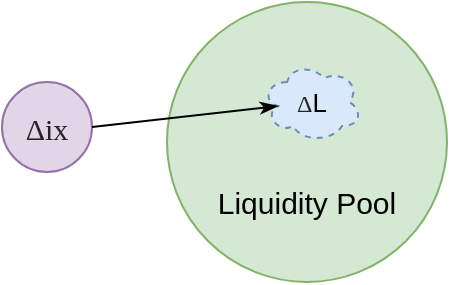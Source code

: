 <mxfile version="27.1.5">
  <diagram name="Page-1" id="ZdXn2VTpGKBQTrUOrqVS">
    <mxGraphModel dx="795" dy="667" grid="1" gridSize="10" guides="1" tooltips="1" connect="1" arrows="1" fold="1" page="1" pageScale="1" pageWidth="850" pageHeight="1100" math="0" shadow="0">
      <root>
        <mxCell id="0" />
        <mxCell id="1" parent="0" />
        <mxCell id="y6F0W59Wb2HbK9nUB39n-43" value="" style="ellipse;whiteSpace=wrap;html=1;aspect=fixed;fillColor=#d5e8d4;strokeColor=#82b366;" parent="1" vertex="1">
          <mxGeometry x="342.5" y="190" width="140" height="140" as="geometry" />
        </mxCell>
        <mxCell id="y6F0W59Wb2HbK9nUB39n-44" value="&lt;span style=&quot;color: rgb(36, 36, 36); font-family: source-serif-pro, Georgia, Cambria, &amp;quot;Times New Roman&amp;quot;, Times, serif; letter-spacing: -0.06px; text-align: start; background-color: rgb(218, 232, 252);&quot;&gt;&lt;font&gt;Δ&lt;/font&gt;&lt;/span&gt;&lt;font style=&quot;font-size: 13px;&quot;&gt;L&lt;/font&gt;" style="ellipse;shape=cloud;whiteSpace=wrap;html=1;dashed=1;fillColor=#dae8fc;strokeColor=#6c8ebf;" parent="1" vertex="1">
          <mxGeometry x="390" y="220" width="50" height="40" as="geometry" />
        </mxCell>
        <mxCell id="y6F0W59Wb2HbK9nUB39n-45" value="&lt;font style=&quot;font-size: 15px;&quot;&gt;&lt;span style=&quot;color: rgb(36, 36, 36); font-family: source-serif-pro, Georgia, Cambria, &amp;quot;Times New Roman&amp;quot;, Times, serif; letter-spacing: -0.06px; text-align: start; background-color: rgb(225, 213, 231);&quot;&gt;&lt;font style=&quot;&quot;&gt;Δ&lt;/font&gt;&lt;/span&gt;&lt;span style=&quot;color: rgb(36, 36, 36); font-family: source-serif-pro, Georgia, Cambria, &amp;quot;Times New Roman&amp;quot;, Times, serif; letter-spacing: -0.06px; text-align: start; background-color: rgb(225, 213, 231);&quot;&gt;ix&lt;/span&gt;&lt;/font&gt;" style="ellipse;whiteSpace=wrap;html=1;aspect=fixed;fillColor=#e1d5e7;strokeColor=#9673a6;" parent="1" vertex="1">
          <mxGeometry x="260" y="230" width="45" height="45" as="geometry" />
        </mxCell>
        <mxCell id="y6F0W59Wb2HbK9nUB39n-46" value="" style="endArrow=classicThin;html=1;rounded=0;entryX=0.16;entryY=0.55;entryDx=0;entryDy=0;entryPerimeter=0;endFill=1;exitX=1;exitY=0.5;exitDx=0;exitDy=0;" parent="1" source="y6F0W59Wb2HbK9nUB39n-45" target="y6F0W59Wb2HbK9nUB39n-44" edge="1">
          <mxGeometry width="50" height="50" relative="1" as="geometry">
            <mxPoint x="295" y="260" as="sourcePoint" />
            <mxPoint x="345" y="210" as="targetPoint" />
          </mxGeometry>
        </mxCell>
        <mxCell id="y6F0W59Wb2HbK9nUB39n-47" value="&lt;font style=&quot;font-size: 15px;&quot;&gt;Liquidity Pool&lt;/font&gt;" style="text;html=1;strokeColor=none;fillColor=none;align=center;verticalAlign=middle;whiteSpace=wrap;rounded=0;" parent="1" vertex="1">
          <mxGeometry x="346.25" y="270" width="132.5" height="40" as="geometry" />
        </mxCell>
      </root>
    </mxGraphModel>
  </diagram>
</mxfile>
